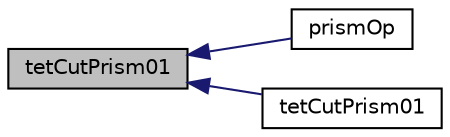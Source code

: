 digraph "tetCutPrism01"
{
  bgcolor="transparent";
  edge [fontname="Helvetica",fontsize="10",labelfontname="Helvetica",labelfontsize="10"];
  node [fontname="Helvetica",fontsize="10",shape=record];
  rankdir="LR";
  Node1 [label="tetCutPrism01",height=0.2,width=0.4,color="black", fillcolor="grey75", style="filled" fontcolor="black"];
  Node1 -> Node2 [dir="back",color="midnightblue",fontsize="10",style="solid",fontname="Helvetica"];
  Node2 [label="prismOp",height=0.2,width=0.4,color="black",URL="$namespaceFoam.html#ae0fcd391d5e3409208420294e7c62ca6",tooltip="Apply an operation to a prism. Splits the prism into three tets. "];
  Node1 -> Node3 [dir="back",color="midnightblue",fontsize="10",style="solid",fontname="Helvetica"];
  Node3 [label="tetCutPrism01",height=0.2,width=0.4,color="black",URL="$namespaceFoam.html#ac89c3f5d1e6aa436cebf7c9cc9068679",tooltip="Modify a list for cutting prism01 from a tet. "];
}
